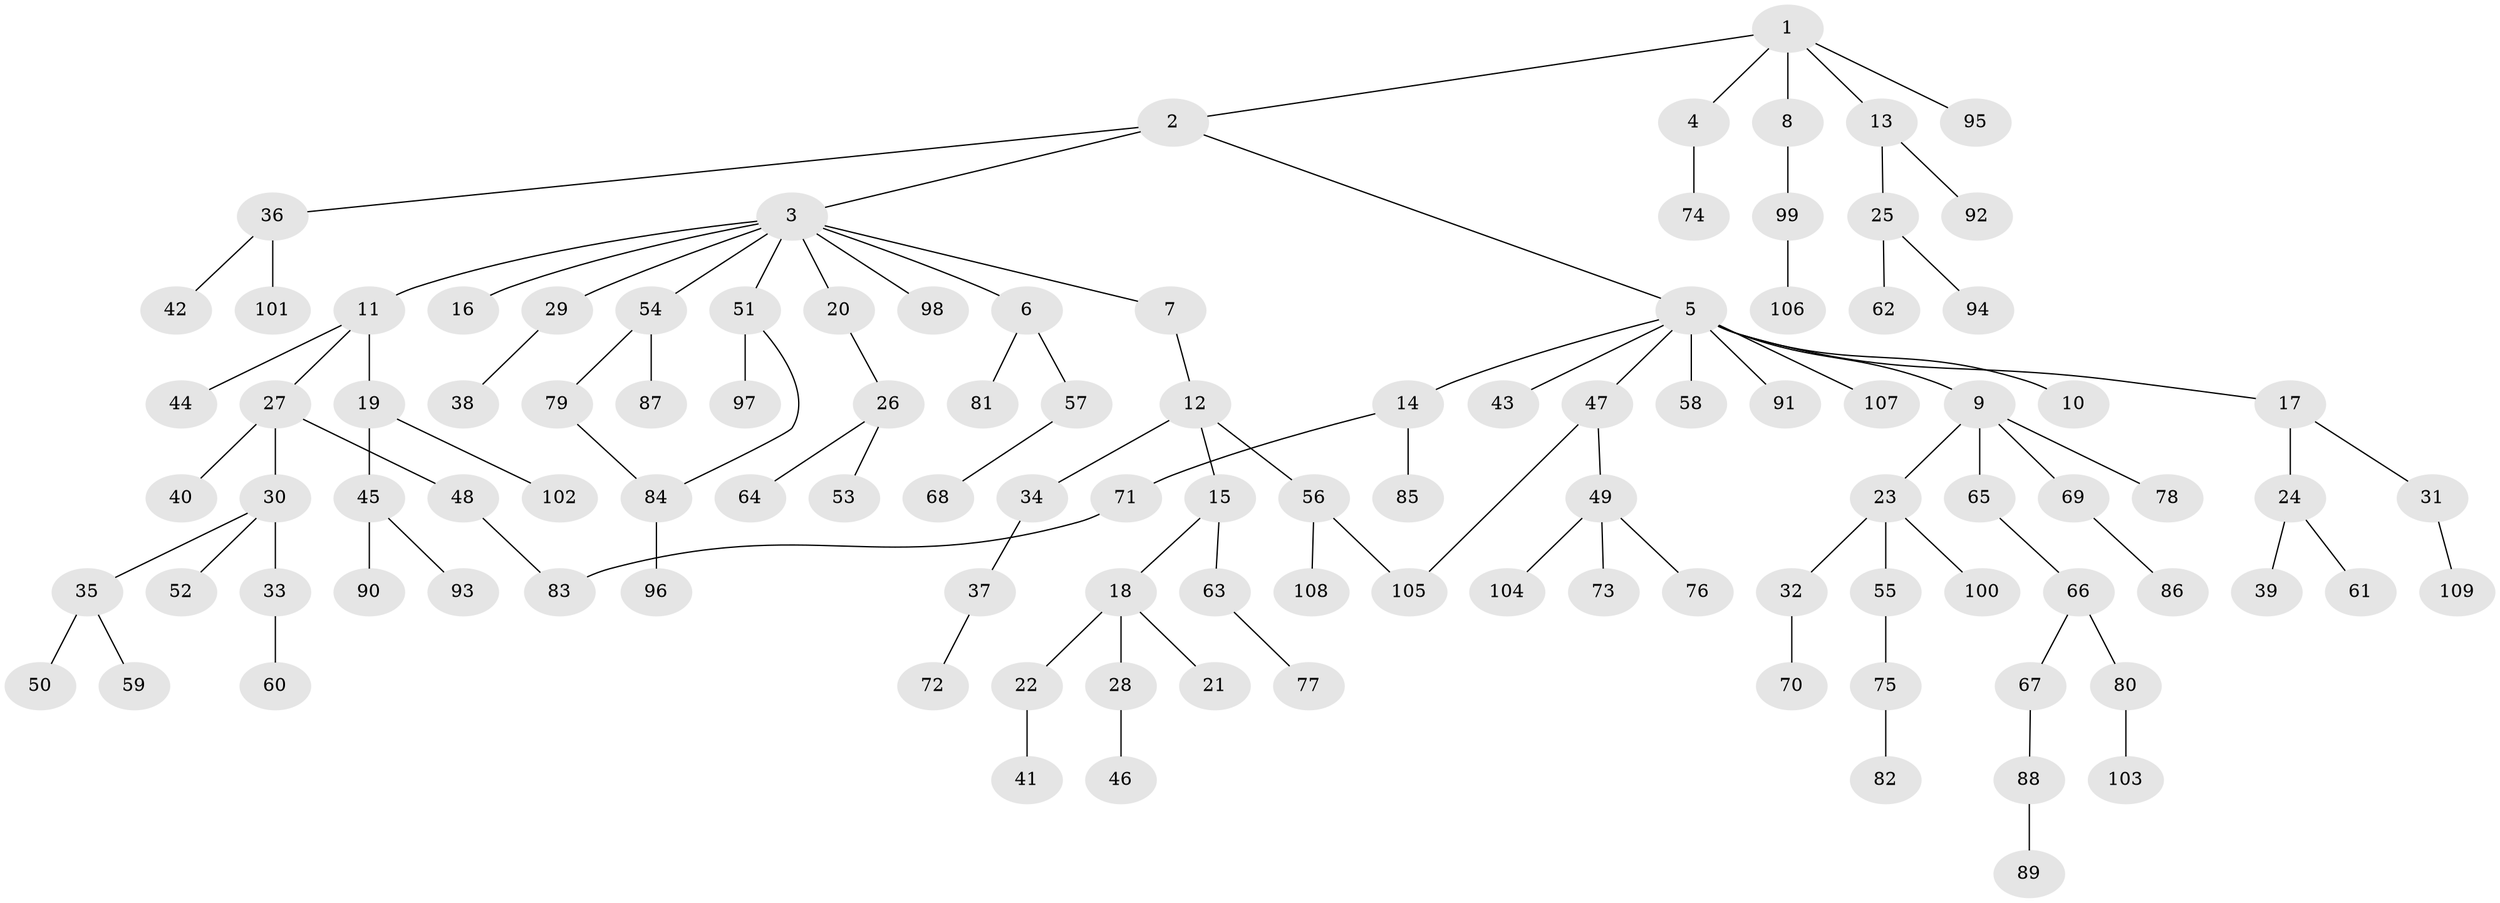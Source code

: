 // coarse degree distribution, {5: 0.0136986301369863, 12: 0.0136986301369863, 11: 0.0136986301369863, 2: 0.2328767123287671, 4: 0.0821917808219178, 1: 0.547945205479452, 6: 0.0136986301369863, 3: 0.0821917808219178}
// Generated by graph-tools (version 1.1) at 2025/51/02/27/25 19:51:36]
// undirected, 109 vertices, 111 edges
graph export_dot {
graph [start="1"]
  node [color=gray90,style=filled];
  1;
  2;
  3;
  4;
  5;
  6;
  7;
  8;
  9;
  10;
  11;
  12;
  13;
  14;
  15;
  16;
  17;
  18;
  19;
  20;
  21;
  22;
  23;
  24;
  25;
  26;
  27;
  28;
  29;
  30;
  31;
  32;
  33;
  34;
  35;
  36;
  37;
  38;
  39;
  40;
  41;
  42;
  43;
  44;
  45;
  46;
  47;
  48;
  49;
  50;
  51;
  52;
  53;
  54;
  55;
  56;
  57;
  58;
  59;
  60;
  61;
  62;
  63;
  64;
  65;
  66;
  67;
  68;
  69;
  70;
  71;
  72;
  73;
  74;
  75;
  76;
  77;
  78;
  79;
  80;
  81;
  82;
  83;
  84;
  85;
  86;
  87;
  88;
  89;
  90;
  91;
  92;
  93;
  94;
  95;
  96;
  97;
  98;
  99;
  100;
  101;
  102;
  103;
  104;
  105;
  106;
  107;
  108;
  109;
  1 -- 2;
  1 -- 4;
  1 -- 8;
  1 -- 13;
  1 -- 95;
  2 -- 3;
  2 -- 5;
  2 -- 36;
  3 -- 6;
  3 -- 7;
  3 -- 11;
  3 -- 16;
  3 -- 20;
  3 -- 29;
  3 -- 51;
  3 -- 54;
  3 -- 98;
  4 -- 74;
  5 -- 9;
  5 -- 10;
  5 -- 14;
  5 -- 17;
  5 -- 43;
  5 -- 47;
  5 -- 58;
  5 -- 91;
  5 -- 107;
  6 -- 57;
  6 -- 81;
  7 -- 12;
  8 -- 99;
  9 -- 23;
  9 -- 65;
  9 -- 69;
  9 -- 78;
  11 -- 19;
  11 -- 27;
  11 -- 44;
  12 -- 15;
  12 -- 34;
  12 -- 56;
  13 -- 25;
  13 -- 92;
  14 -- 71;
  14 -- 85;
  15 -- 18;
  15 -- 63;
  17 -- 24;
  17 -- 31;
  18 -- 21;
  18 -- 22;
  18 -- 28;
  19 -- 45;
  19 -- 102;
  20 -- 26;
  22 -- 41;
  23 -- 32;
  23 -- 55;
  23 -- 100;
  24 -- 39;
  24 -- 61;
  25 -- 62;
  25 -- 94;
  26 -- 53;
  26 -- 64;
  27 -- 30;
  27 -- 40;
  27 -- 48;
  28 -- 46;
  29 -- 38;
  30 -- 33;
  30 -- 35;
  30 -- 52;
  31 -- 109;
  32 -- 70;
  33 -- 60;
  34 -- 37;
  35 -- 50;
  35 -- 59;
  36 -- 42;
  36 -- 101;
  37 -- 72;
  45 -- 90;
  45 -- 93;
  47 -- 49;
  47 -- 105;
  48 -- 83;
  49 -- 73;
  49 -- 76;
  49 -- 104;
  51 -- 97;
  51 -- 84;
  54 -- 79;
  54 -- 87;
  55 -- 75;
  56 -- 108;
  56 -- 105;
  57 -- 68;
  63 -- 77;
  65 -- 66;
  66 -- 67;
  66 -- 80;
  67 -- 88;
  69 -- 86;
  71 -- 83;
  75 -- 82;
  79 -- 84;
  80 -- 103;
  84 -- 96;
  88 -- 89;
  99 -- 106;
}

